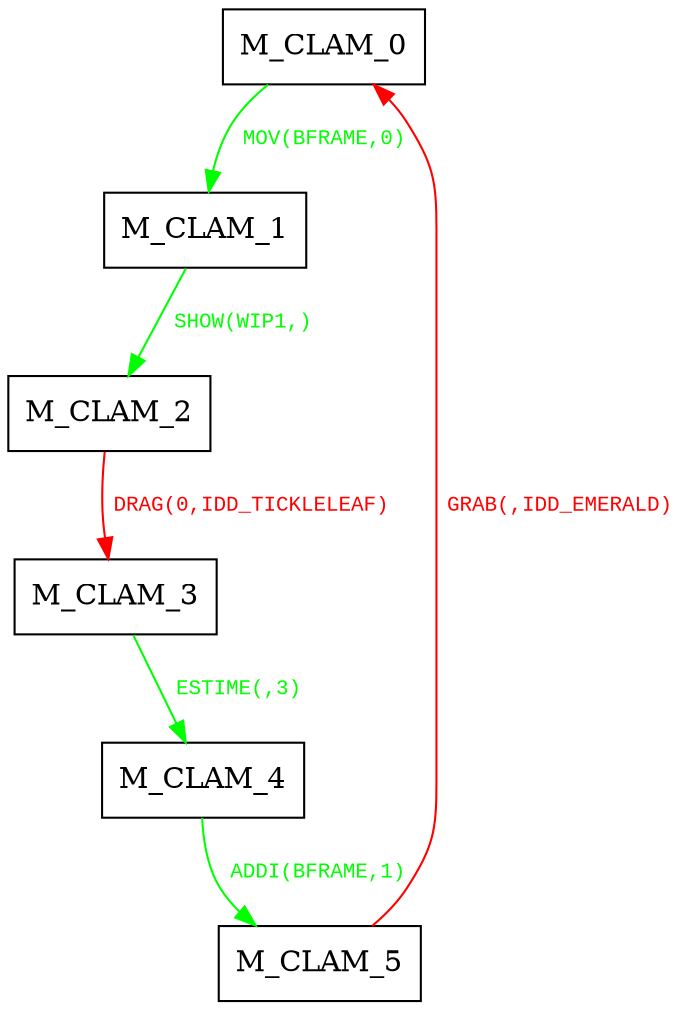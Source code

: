 digraph {
 node [shape=record];
"M_CLAM_0" -> "M_CLAM_1"[color=green, fontcolor=green, label=< <font face="Courier New" point-size="10">
MOV(BFRAME,0)<br/>
</font>>];
"M_CLAM_1" -> "M_CLAM_2"[color=green, fontcolor=green, label=< <font face="Courier New" point-size="10">
SHOW(WIP1,)<br/>
</font>>];
"M_CLAM_2" -> "M_CLAM_3"[color=red, fontcolor=red, label=< <font face="Courier New" point-size="10">
DRAG(0,IDD_TICKLELEAF)<br/>
</font>>];
"M_CLAM_3" -> "M_CLAM_4"[color=green, fontcolor=green, label=< <font face="Courier New" point-size="10">
ESTIME(,3)<br/>
</font>>];
"M_CLAM_4" -> "M_CLAM_5"[color=green, fontcolor=green, label=< <font face="Courier New" point-size="10">
ADDI(BFRAME,1)<br/>
</font>>];
"M_CLAM_5" -> "M_CLAM_0"[color=red, fontcolor=red, label=< <font face="Courier New" point-size="10">
GRAB(,IDD_EMERALD)<br/>
</font>>];
}
